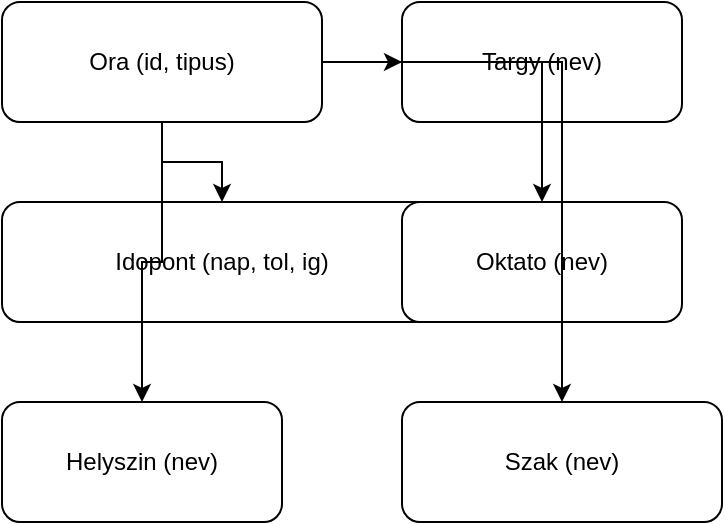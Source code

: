 <?xml version="1.0" encoding="UTF-8"?>
<!-- Minimal draw.io XML placeholder for XDM diagram
Open this file in draw.io/diagrams.net and edit visually. This file contains a simple placeholder
boxes for entities: Ora, Idopont, Oktato, Helyszin, Szak, Targy
-->
<mxfile>
  <diagram name="XDM">
    <mxGraphModel dx="1420" dy="830" grid="1" gridSize="10" guides="1" tooltips="1" connect="1" arrows="1">
      <root>
        <mxCell id="0" />
        <mxCell id="1" parent="0" />
        <mxCell id="ora" value="Ora (id, tipus)" style="rounded=1;whiteSpace=wrap;html=1;fillColor=#FFFFFF;strokeColor=#000000;" vertex="1" parent="1">
          <mxGeometry x="120" y="80" width="160" height="60" as="geometry" />
        </mxCell>
        <mxCell id="targy" value="Targy (nev)" style="rounded=1;whiteSpace=wrap;html=1;fillColor=#ffffff;strokeColor=#000000;" vertex="1" parent="1">
          <mxGeometry x="320" y="80" width="140" height="60" as="geometry" />
        </mxCell>
        <mxCell id="idopont" value="Idopont (nap, tol, ig)" style="rounded=1;whiteSpace=wrap;html=1;fillColor=#ffffff;strokeColor=#000000;" vertex="1" parent="1">
          <mxGeometry x="120" y="180" width="220" height="60" as="geometry" />
        </mxCell>
        <mxCell id="oktato" value="Oktato (nev)" style="rounded=1;whiteSpace=wrap;html=1;fillColor=#ffffff;strokeColor=#000000;" vertex="1" parent="1">
          <mxGeometry x="320" y="180" width="140" height="60" as="geometry" />
        </mxCell>
        <mxCell id="helyszin" value="Helyszin (nev)" style="rounded=1;whiteSpace=wrap;html=1;fillColor=#ffffff;strokeColor=#000000;" vertex="1" parent="1">
          <mxGeometry x="120" y="280" width="140" height="60" as="geometry" />
        </mxCell>
        <mxCell id="szak" value="Szak (nev)" style="rounded=1;whiteSpace=wrap;html=1;fillColor=#ffffff;strokeColor=#000000;" vertex="1" parent="1">
          <mxGeometry x="320" y="280" width="160" height="60" as="geometry" />
        </mxCell>
        <!-- connectors -->
        <mxCell id="e1" style="edgeStyle=orthogonalEdgeStyle;rounded=0;orthogonalLoop=1;jettySize=auto;html=1;" edge="1" parent="1" source="ora" target="targy">
          <mxGeometry relative="1" as="geometry" />
        </mxCell>
        <mxCell id="e2" style="edgeStyle=orthogonalEdgeStyle;rounded=0;orthogonalLoop=1;jettySize=auto;html=1;" edge="1" parent="1" source="ora" target="idopont">
          <mxGeometry relative="1" as="geometry" />
        </mxCell>
        <mxCell id="e3" style="edgeStyle=orthogonalEdgeStyle;rounded=0;orthogonalLoop=1;jettySize=auto;html=1;" edge="1" parent="1" source="ora" target="oktato">
          <mxGeometry relative="1" as="geometry" />
        </mxCell>
        <mxCell id="e4" style="edgeStyle=orthogonalEdgeStyle;rounded=0;orthogonalLoop=1;jettySize=auto;html=1;" edge="1" parent="1" source="ora" target="helyszin">
          <mxGeometry relative="1" as="geometry" />
        </mxCell>
        <mxCell id="e5" style="edgeStyle=orthogonalEdgeStyle;rounded=0;orthogonalLoop=1;jettySize=auto;html=1;" edge="1" parent="1" source="ora" target="szak">
          <mxGeometry relative="1" as="geometry" />
        </mxCell>
      </root>
    </mxGraphModel>
  </diagram>
</mxfile>